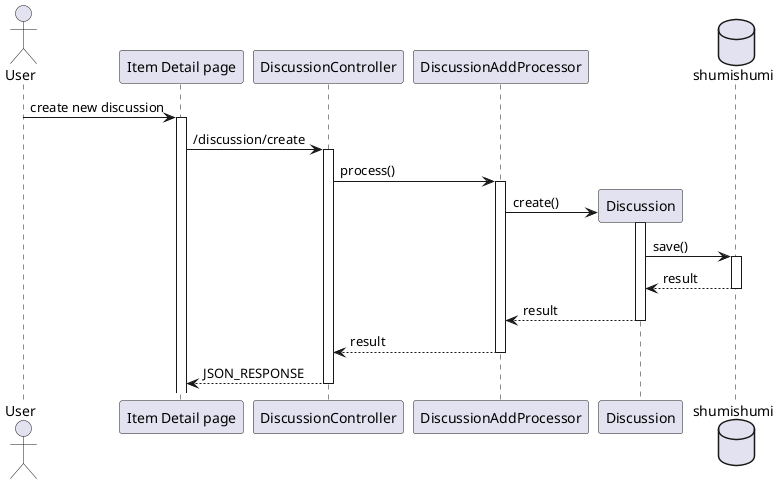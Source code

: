 @startuml create discussion
'autonumber 1.1.1

actor User as u

' Box "front end"
participant "Item Detail page" as detail
' end box

' Box "back end"
participant "DiscussionController" as dc

participant "DiscussionAddProcessor" as proc
participant "Discussion" as dm
' end box

database shumishumi as db

u -> detail++ : create new discussion
detail -> dc++ : /discussion/create

dc -> proc++ : process()

create dm
proc -> dm++ : create()
dm -> db++ : save()
return result
return result
return result
return JSON_RESPONSE

@enduml